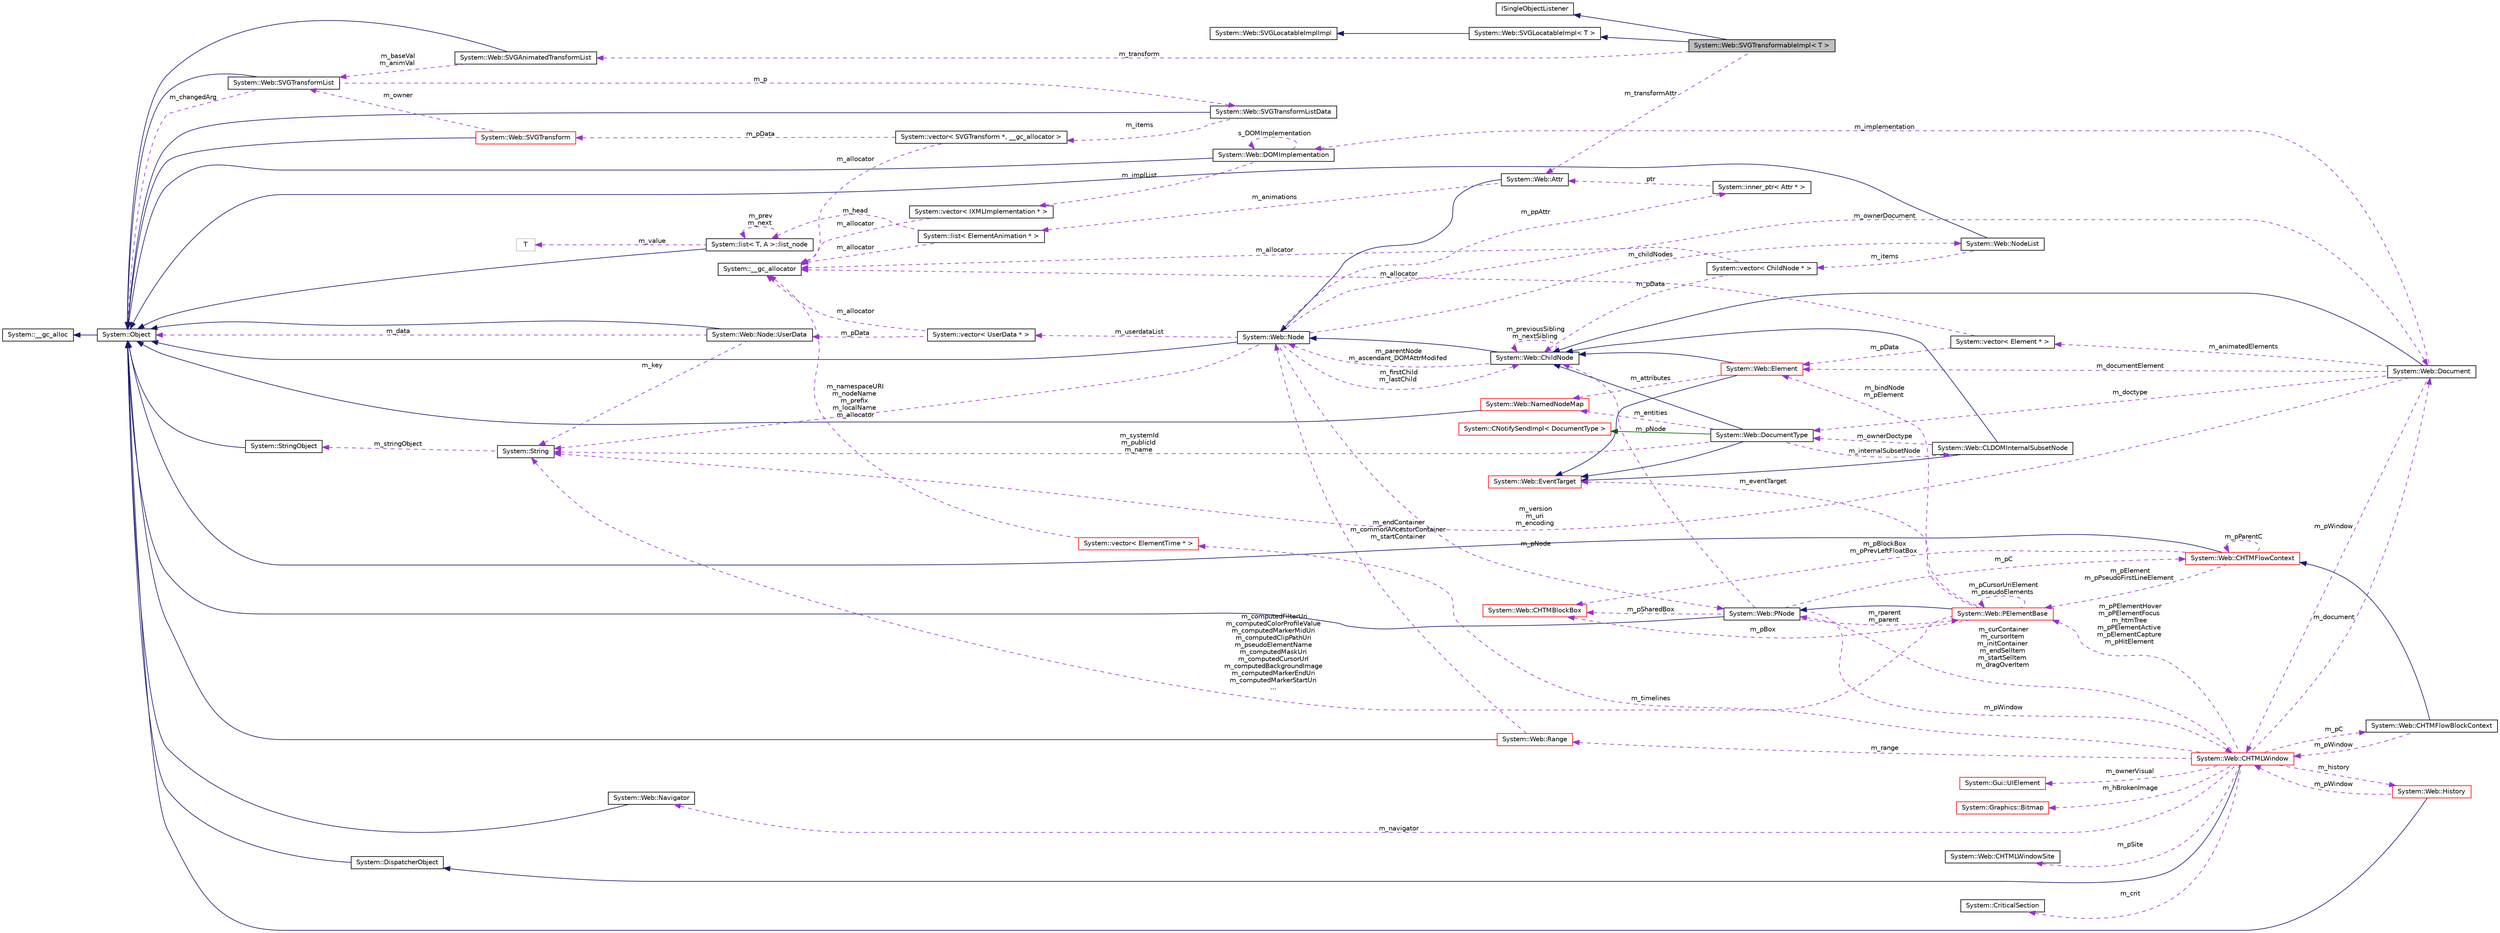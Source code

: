 digraph G
{
  edge [fontname="Helvetica",fontsize="10",labelfontname="Helvetica",labelfontsize="10"];
  node [fontname="Helvetica",fontsize="10",shape=record];
  rankdir="LR";
  Node1 [label="System::Web::SVGTransformableImpl\< T \>",height=0.2,width=0.4,color="black", fillcolor="grey75", style="filled" fontcolor="black"];
  Node2 -> Node1 [dir="back",color="midnightblue",fontsize="10",style="solid",fontname="Helvetica"];
  Node2 [label="System::Web::SVGLocatableImpl\< T \>",height=0.2,width=0.4,color="black", fillcolor="white", style="filled",URL="$class_system_1_1_web_1_1_s_v_g_locatable_impl.html"];
  Node3 -> Node2 [dir="back",color="midnightblue",fontsize="10",style="solid",fontname="Helvetica"];
  Node3 [label="System::Web::SVGLocatableImplImpl",height=0.2,width=0.4,color="black", fillcolor="white", style="filled",URL="$class_system_1_1_web_1_1_s_v_g_locatable_impl_impl.html"];
  Node4 -> Node1 [dir="back",color="midnightblue",fontsize="10",style="solid",fontname="Helvetica"];
  Node4 [label="ISingleObjectListener",height=0.2,width=0.4,color="black", fillcolor="white", style="filled",URL="$class_i_single_object_listener.html"];
  Node5 -> Node1 [dir="back",color="darkorchid3",fontsize="10",style="dashed",label=" m_transform" ,fontname="Helvetica"];
  Node5 [label="System::Web::SVGAnimatedTransformList",height=0.2,width=0.4,color="black", fillcolor="white", style="filled",URL="$class_system_1_1_web_1_1_s_v_g_animated_transform_list.html"];
  Node6 -> Node5 [dir="back",color="midnightblue",fontsize="10",style="solid",fontname="Helvetica"];
  Node6 [label="System::Object",height=0.2,width=0.4,color="black", fillcolor="white", style="filled",URL="$class_system_1_1_object.html"];
  Node7 -> Node6 [dir="back",color="midnightblue",fontsize="10",style="solid",fontname="Helvetica"];
  Node7 [label="System::__gc_alloc",height=0.2,width=0.4,color="black", fillcolor="white", style="filled",URL="$class_system_1_1____gc__alloc.html"];
  Node8 -> Node5 [dir="back",color="darkorchid3",fontsize="10",style="dashed",label=" m_baseVal\nm_animVal" ,fontname="Helvetica"];
  Node8 [label="System::Web::SVGTransformList",height=0.2,width=0.4,color="black", fillcolor="white", style="filled",URL="$class_system_1_1_web_1_1_s_v_g_transform_list.html"];
  Node6 -> Node8 [dir="back",color="midnightblue",fontsize="10",style="solid",fontname="Helvetica"];
  Node9 -> Node8 [dir="back",color="darkorchid3",fontsize="10",style="dashed",label=" m_p" ,fontname="Helvetica"];
  Node9 [label="System::Web::SVGTransformListData",height=0.2,width=0.4,color="black", fillcolor="white", style="filled",URL="$class_system_1_1_web_1_1_s_v_g_transform_list_data.html"];
  Node6 -> Node9 [dir="back",color="midnightblue",fontsize="10",style="solid",fontname="Helvetica"];
  Node10 -> Node9 [dir="back",color="darkorchid3",fontsize="10",style="dashed",label=" m_items" ,fontname="Helvetica"];
  Node10 [label="System::vector\< SVGTransform *, __gc_allocator \>",height=0.2,width=0.4,color="black", fillcolor="white", style="filled",URL="$class_system_1_1vector.html"];
  Node11 -> Node10 [dir="back",color="darkorchid3",fontsize="10",style="dashed",label=" m_allocator" ,fontname="Helvetica"];
  Node11 [label="System::__gc_allocator",height=0.2,width=0.4,color="black", fillcolor="white", style="filled",URL="$class_system_1_1____gc__allocator.html"];
  Node12 -> Node10 [dir="back",color="darkorchid3",fontsize="10",style="dashed",label=" m_pData" ,fontname="Helvetica"];
  Node12 [label="System::Web::SVGTransform",height=0.2,width=0.4,color="red", fillcolor="white", style="filled",URL="$class_system_1_1_web_1_1_s_v_g_transform.html"];
  Node6 -> Node12 [dir="back",color="midnightblue",fontsize="10",style="solid",fontname="Helvetica"];
  Node8 -> Node12 [dir="back",color="darkorchid3",fontsize="10",style="dashed",label=" m_owner" ,fontname="Helvetica"];
  Node6 -> Node8 [dir="back",color="darkorchid3",fontsize="10",style="dashed",label=" m_changedArg" ,fontname="Helvetica"];
  Node13 -> Node1 [dir="back",color="darkorchid3",fontsize="10",style="dashed",label=" m_transformAttr" ,fontname="Helvetica"];
  Node13 [label="System::Web::Attr",height=0.2,width=0.4,color="black", fillcolor="white", style="filled",URL="$class_system_1_1_web_1_1_attr.html"];
  Node14 -> Node13 [dir="back",color="midnightblue",fontsize="10",style="solid",fontname="Helvetica"];
  Node14 [label="System::Web::Node",height=0.2,width=0.4,color="black", fillcolor="white", style="filled",URL="$class_system_1_1_web_1_1_node.html"];
  Node6 -> Node14 [dir="back",color="midnightblue",fontsize="10",style="solid",fontname="Helvetica"];
  Node15 -> Node14 [dir="back",color="darkorchid3",fontsize="10",style="dashed",label=" m_childNodes" ,fontname="Helvetica"];
  Node15 [label="System::Web::NodeList",height=0.2,width=0.4,color="black", fillcolor="white", style="filled",URL="$class_system_1_1_web_1_1_node_list.html"];
  Node6 -> Node15 [dir="back",color="midnightblue",fontsize="10",style="solid",fontname="Helvetica"];
  Node16 -> Node15 [dir="back",color="darkorchid3",fontsize="10",style="dashed",label=" m_items" ,fontname="Helvetica"];
  Node16 [label="System::vector\< ChildNode * \>",height=0.2,width=0.4,color="black", fillcolor="white", style="filled",URL="$class_system_1_1vector.html"];
  Node11 -> Node16 [dir="back",color="darkorchid3",fontsize="10",style="dashed",label=" m_allocator" ,fontname="Helvetica"];
  Node17 -> Node16 [dir="back",color="darkorchid3",fontsize="10",style="dashed",label=" m_pData" ,fontname="Helvetica"];
  Node17 [label="System::Web::ChildNode",height=0.2,width=0.4,color="black", fillcolor="white", style="filled",URL="$class_system_1_1_web_1_1_child_node.html"];
  Node14 -> Node17 [dir="back",color="midnightblue",fontsize="10",style="solid",fontname="Helvetica"];
  Node14 -> Node17 [dir="back",color="darkorchid3",fontsize="10",style="dashed",label=" m_parentNode\nm_ascendant_DOMAttrModifed" ,fontname="Helvetica"];
  Node17 -> Node17 [dir="back",color="darkorchid3",fontsize="10",style="dashed",label=" m_previousSibling\nm_nextSibling" ,fontname="Helvetica"];
  Node18 -> Node14 [dir="back",color="darkorchid3",fontsize="10",style="dashed",label=" m_ownerDocument" ,fontname="Helvetica"];
  Node18 [label="System::Web::Document",height=0.2,width=0.4,color="black", fillcolor="white", style="filled",URL="$class_system_1_1_web_1_1_document.html"];
  Node17 -> Node18 [dir="back",color="midnightblue",fontsize="10",style="solid",fontname="Helvetica"];
  Node19 -> Node18 [dir="back",color="darkorchid3",fontsize="10",style="dashed",label=" m_implementation" ,fontname="Helvetica"];
  Node19 [label="System::Web::DOMImplementation",height=0.2,width=0.4,color="black", fillcolor="white", style="filled",URL="$class_system_1_1_web_1_1_d_o_m_implementation.html"];
  Node6 -> Node19 [dir="back",color="midnightblue",fontsize="10",style="solid",fontname="Helvetica"];
  Node19 -> Node19 [dir="back",color="darkorchid3",fontsize="10",style="dashed",label=" s_DOMImplementation" ,fontname="Helvetica"];
  Node20 -> Node19 [dir="back",color="darkorchid3",fontsize="10",style="dashed",label=" m_implList" ,fontname="Helvetica"];
  Node20 [label="System::vector\< IXMLImplementation * \>",height=0.2,width=0.4,color="black", fillcolor="white", style="filled",URL="$class_system_1_1vector.html"];
  Node11 -> Node20 [dir="back",color="darkorchid3",fontsize="10",style="dashed",label=" m_allocator" ,fontname="Helvetica"];
  Node21 -> Node18 [dir="back",color="darkorchid3",fontsize="10",style="dashed",label=" m_doctype" ,fontname="Helvetica"];
  Node21 [label="System::Web::DocumentType",height=0.2,width=0.4,color="black", fillcolor="white", style="filled",URL="$class_system_1_1_web_1_1_document_type.html"];
  Node17 -> Node21 [dir="back",color="midnightblue",fontsize="10",style="solid",fontname="Helvetica"];
  Node22 -> Node21 [dir="back",color="midnightblue",fontsize="10",style="solid",fontname="Helvetica"];
  Node22 [label="System::Web::EventTarget",height=0.2,width=0.4,color="red", fillcolor="white", style="filled",URL="$class_system_1_1_web_1_1_event_target.html"];
  Node23 -> Node21 [dir="back",color="darkgreen",fontsize="10",style="solid",fontname="Helvetica"];
  Node23 [label="System::CNotifySendImpl\< DocumentType \>",height=0.2,width=0.4,color="red", fillcolor="white", style="filled",URL="$class_system_1_1_c_notify_send_impl.html"];
  Node24 -> Node21 [dir="back",color="darkorchid3",fontsize="10",style="dashed",label=" m_internalSubsetNode" ,fontname="Helvetica"];
  Node24 [label="System::Web::CLDOMInternalSubsetNode",height=0.2,width=0.4,color="black", fillcolor="white", style="filled",URL="$class_system_1_1_web_1_1_c_l_d_o_m_internal_subset_node.html"];
  Node17 -> Node24 [dir="back",color="midnightblue",fontsize="10",style="solid",fontname="Helvetica"];
  Node22 -> Node24 [dir="back",color="midnightblue",fontsize="10",style="solid",fontname="Helvetica"];
  Node21 -> Node24 [dir="back",color="darkorchid3",fontsize="10",style="dashed",label=" m_ownerDoctype" ,fontname="Helvetica"];
  Node25 -> Node21 [dir="back",color="darkorchid3",fontsize="10",style="dashed",label=" m_entities" ,fontname="Helvetica"];
  Node25 [label="System::Web::NamedNodeMap",height=0.2,width=0.4,color="red", fillcolor="white", style="filled",URL="$class_system_1_1_web_1_1_named_node_map.html"];
  Node6 -> Node25 [dir="back",color="midnightblue",fontsize="10",style="solid",fontname="Helvetica"];
  Node26 -> Node21 [dir="back",color="darkorchid3",fontsize="10",style="dashed",label=" m_systemId\nm_publicId\nm_name" ,fontname="Helvetica"];
  Node26 [label="System::String",height=0.2,width=0.4,color="black", fillcolor="white", style="filled",URL="$class_system_1_1_string.html"];
  Node27 -> Node26 [dir="back",color="darkorchid3",fontsize="10",style="dashed",label=" m_stringObject" ,fontname="Helvetica"];
  Node27 [label="System::StringObject",height=0.2,width=0.4,color="black", fillcolor="white", style="filled",URL="$class_system_1_1_string_object.html"];
  Node6 -> Node27 [dir="back",color="midnightblue",fontsize="10",style="solid",fontname="Helvetica"];
  Node28 -> Node18 [dir="back",color="darkorchid3",fontsize="10",style="dashed",label=" m_animatedElements" ,fontname="Helvetica"];
  Node28 [label="System::vector\< Element * \>",height=0.2,width=0.4,color="black", fillcolor="white", style="filled",URL="$class_system_1_1vector.html"];
  Node11 -> Node28 [dir="back",color="darkorchid3",fontsize="10",style="dashed",label=" m_allocator" ,fontname="Helvetica"];
  Node29 -> Node28 [dir="back",color="darkorchid3",fontsize="10",style="dashed",label=" m_pData" ,fontname="Helvetica"];
  Node29 [label="System::Web::Element",height=0.2,width=0.4,color="red", fillcolor="white", style="filled",URL="$class_system_1_1_web_1_1_element.html"];
  Node17 -> Node29 [dir="back",color="midnightblue",fontsize="10",style="solid",fontname="Helvetica"];
  Node22 -> Node29 [dir="back",color="midnightblue",fontsize="10",style="solid",fontname="Helvetica"];
  Node25 -> Node29 [dir="back",color="darkorchid3",fontsize="10",style="dashed",label=" m_attributes" ,fontname="Helvetica"];
  Node30 -> Node18 [dir="back",color="darkorchid3",fontsize="10",style="dashed",label=" m_pWindow" ,fontname="Helvetica"];
  Node30 [label="System::Web::CHTMLWindow",height=0.2,width=0.4,color="red", fillcolor="white", style="filled",URL="$class_system_1_1_web_1_1_c_h_t_m_l_window.html"];
  Node31 -> Node30 [dir="back",color="midnightblue",fontsize="10",style="solid",fontname="Helvetica"];
  Node31 [label="System::DispatcherObject",height=0.2,width=0.4,color="black", fillcolor="white", style="filled",URL="$class_system_1_1_dispatcher_object.html"];
  Node6 -> Node31 [dir="back",color="midnightblue",fontsize="10",style="solid",fontname="Helvetica"];
  Node32 -> Node30 [dir="back",color="darkorchid3",fontsize="10",style="dashed",label=" m_pSite" ,fontname="Helvetica"];
  Node32 [label="System::Web::CHTMLWindowSite",height=0.2,width=0.4,color="black", fillcolor="white", style="filled",URL="$class_system_1_1_web_1_1_c_h_t_m_l_window_site.html"];
  Node18 -> Node30 [dir="back",color="darkorchid3",fontsize="10",style="dashed",label=" m_document" ,fontname="Helvetica"];
  Node33 -> Node30 [dir="back",color="darkorchid3",fontsize="10",style="dashed",label=" m_crit" ,fontname="Helvetica"];
  Node33 [label="System::CriticalSection",height=0.2,width=0.4,color="black", fillcolor="white", style="filled",URL="$class_system_1_1_critical_section.html"];
  Node34 -> Node30 [dir="back",color="darkorchid3",fontsize="10",style="dashed",label=" m_navigator" ,fontname="Helvetica"];
  Node34 [label="System::Web::Navigator",height=0.2,width=0.4,color="black", fillcolor="white", style="filled",URL="$class_system_1_1_web_1_1_navigator.html"];
  Node6 -> Node34 [dir="back",color="midnightblue",fontsize="10",style="solid",fontname="Helvetica"];
  Node35 -> Node30 [dir="back",color="darkorchid3",fontsize="10",style="dashed",label=" m_history" ,fontname="Helvetica"];
  Node35 [label="System::Web::History",height=0.2,width=0.4,color="red", fillcolor="white", style="filled",URL="$class_system_1_1_web_1_1_history.html"];
  Node6 -> Node35 [dir="back",color="midnightblue",fontsize="10",style="solid",fontname="Helvetica"];
  Node30 -> Node35 [dir="back",color="darkorchid3",fontsize="10",style="dashed",label=" m_pWindow" ,fontname="Helvetica"];
  Node36 -> Node30 [dir="back",color="darkorchid3",fontsize="10",style="dashed",label=" m_ownerVisual" ,fontname="Helvetica"];
  Node36 [label="System::Gui::UIElement",height=0.2,width=0.4,color="red", fillcolor="white", style="filled",URL="$class_system_1_1_gui_1_1_u_i_element.html"];
  Node37 -> Node30 [dir="back",color="darkorchid3",fontsize="10",style="dashed",label=" m_timelines" ,fontname="Helvetica"];
  Node37 [label="System::vector\< ElementTime * \>",height=0.2,width=0.4,color="red", fillcolor="white", style="filled",URL="$class_system_1_1vector.html"];
  Node11 -> Node37 [dir="back",color="darkorchid3",fontsize="10",style="dashed",label=" m_allocator" ,fontname="Helvetica"];
  Node38 -> Node30 [dir="back",color="darkorchid3",fontsize="10",style="dashed",label=" m_pC" ,fontname="Helvetica"];
  Node38 [label="System::Web::CHTMFlowBlockContext",height=0.2,width=0.4,color="black", fillcolor="white", style="filled",URL="$class_system_1_1_web_1_1_c_h_t_m_flow_block_context.html"];
  Node39 -> Node38 [dir="back",color="midnightblue",fontsize="10",style="solid",fontname="Helvetica"];
  Node39 [label="System::Web::CHTMFlowContext",height=0.2,width=0.4,color="red", fillcolor="white", style="filled",URL="$class_system_1_1_web_1_1_c_h_t_m_flow_context.html"];
  Node6 -> Node39 [dir="back",color="midnightblue",fontsize="10",style="solid",fontname="Helvetica"];
  Node40 -> Node39 [dir="back",color="darkorchid3",fontsize="10",style="dashed",label=" m_pElement\nm_pPseudoFirstLineElement" ,fontname="Helvetica"];
  Node40 [label="System::Web::PElementBase",height=0.2,width=0.4,color="red", fillcolor="white", style="filled",URL="$class_system_1_1_web_1_1_p_element_base.html"];
  Node41 -> Node40 [dir="back",color="midnightblue",fontsize="10",style="solid",fontname="Helvetica"];
  Node41 [label="System::Web::PNode",height=0.2,width=0.4,color="black", fillcolor="white", style="filled",URL="$class_system_1_1_web_1_1_p_node.html"];
  Node6 -> Node41 [dir="back",color="midnightblue",fontsize="10",style="solid",fontname="Helvetica"];
  Node30 -> Node41 [dir="back",color="darkorchid3",fontsize="10",style="dashed",label=" m_pWindow" ,fontname="Helvetica"];
  Node40 -> Node41 [dir="back",color="darkorchid3",fontsize="10",style="dashed",label=" m_rparent\nm_parent" ,fontname="Helvetica"];
  Node17 -> Node41 [dir="back",color="darkorchid3",fontsize="10",style="dashed",label=" m_pNode" ,fontname="Helvetica"];
  Node39 -> Node41 [dir="back",color="darkorchid3",fontsize="10",style="dashed",label=" m_pC" ,fontname="Helvetica"];
  Node42 -> Node41 [dir="back",color="darkorchid3",fontsize="10",style="dashed",label=" m_pSharedBox" ,fontname="Helvetica"];
  Node42 [label="System::Web::CHTMBlockBox",height=0.2,width=0.4,color="red", fillcolor="white", style="filled",URL="$class_system_1_1_web_1_1_c_h_t_m_block_box.html"];
  Node22 -> Node40 [dir="back",color="darkorchid3",fontsize="10",style="dashed",label=" m_eventTarget" ,fontname="Helvetica"];
  Node26 -> Node40 [dir="back",color="darkorchid3",fontsize="10",style="dashed",label=" m_computedFilterUri\nm_computedColorProfileValue\nm_computedMarkerMidUri\nm_computedClipPathUri\nm_pseudoElementName\nm_computedMaskUri\nm_computedCursorUrl\nm_computedBackgroundImage\nm_computedMarkerEndUri\nm_computedMarkerStartUri\n..." ,fontname="Helvetica"];
  Node29 -> Node40 [dir="back",color="darkorchid3",fontsize="10",style="dashed",label=" m_bindNode\nm_pElement" ,fontname="Helvetica"];
  Node40 -> Node40 [dir="back",color="darkorchid3",fontsize="10",style="dashed",label=" m_pCursorUriElement\nm_pseudoElements" ,fontname="Helvetica"];
  Node42 -> Node40 [dir="back",color="darkorchid3",fontsize="10",style="dashed",label=" m_pBox" ,fontname="Helvetica"];
  Node39 -> Node39 [dir="back",color="darkorchid3",fontsize="10",style="dashed",label=" m_pParentC" ,fontname="Helvetica"];
  Node42 -> Node39 [dir="back",color="darkorchid3",fontsize="10",style="dashed",label=" m_pBlockBox\nm_pPrevLeftFloatBox" ,fontname="Helvetica"];
  Node30 -> Node38 [dir="back",color="darkorchid3",fontsize="10",style="dashed",label=" m_pWindow" ,fontname="Helvetica"];
  Node43 -> Node30 [dir="back",color="darkorchid3",fontsize="10",style="dashed",label=" m_range" ,fontname="Helvetica"];
  Node43 [label="System::Web::Range",height=0.2,width=0.4,color="red", fillcolor="white", style="filled",URL="$class_system_1_1_web_1_1_range.html"];
  Node6 -> Node43 [dir="back",color="midnightblue",fontsize="10",style="solid",fontname="Helvetica"];
  Node14 -> Node43 [dir="back",color="darkorchid3",fontsize="10",style="dashed",label=" m_endContainer\nm_commonAncestorContainer\nm_startContainer" ,fontname="Helvetica"];
  Node41 -> Node30 [dir="back",color="darkorchid3",fontsize="10",style="dashed",label=" m_curContainer\nm_cursorItem\nm_initContainer\nm_endSelItem\nm_startSelItem\nm_dragOverItem" ,fontname="Helvetica"];
  Node44 -> Node30 [dir="back",color="darkorchid3",fontsize="10",style="dashed",label=" m_hBrokenImage" ,fontname="Helvetica"];
  Node44 [label="System::Graphics::Bitmap",height=0.2,width=0.4,color="red", fillcolor="white", style="filled",URL="$class_system_1_1_graphics_1_1_bitmap.html"];
  Node40 -> Node30 [dir="back",color="darkorchid3",fontsize="10",style="dashed",label=" m_pPElementHover\nm_pPElementFocus\nm_htmTree\nm_pPElementActive\nm_pElementCapture\nm_pHitElement" ,fontname="Helvetica"];
  Node26 -> Node18 [dir="back",color="darkorchid3",fontsize="10",style="dashed",label=" m_version\nm_uri\nm_encoding" ,fontname="Helvetica"];
  Node29 -> Node18 [dir="back",color="darkorchid3",fontsize="10",style="dashed",label=" m_documentElement" ,fontname="Helvetica"];
  Node26 -> Node14 [dir="back",color="darkorchid3",fontsize="10",style="dashed",label=" m_namespaceURI\nm_nodeName\nm_prefix\nm_localName" ,fontname="Helvetica"];
  Node41 -> Node14 [dir="back",color="darkorchid3",fontsize="10",style="dashed",label=" m_pNode" ,fontname="Helvetica"];
  Node17 -> Node14 [dir="back",color="darkorchid3",fontsize="10",style="dashed",label=" m_firstChild\nm_lastChild" ,fontname="Helvetica"];
  Node45 -> Node14 [dir="back",color="darkorchid3",fontsize="10",style="dashed",label=" m_userdataList" ,fontname="Helvetica"];
  Node45 [label="System::vector\< UserData * \>",height=0.2,width=0.4,color="black", fillcolor="white", style="filled",URL="$class_system_1_1vector.html"];
  Node46 -> Node45 [dir="back",color="darkorchid3",fontsize="10",style="dashed",label=" m_pData" ,fontname="Helvetica"];
  Node46 [label="System::Web::Node::UserData",height=0.2,width=0.4,color="black", fillcolor="white", style="filled",URL="$class_system_1_1_web_1_1_node_1_1_user_data.html"];
  Node6 -> Node46 [dir="back",color="midnightblue",fontsize="10",style="solid",fontname="Helvetica"];
  Node26 -> Node46 [dir="back",color="darkorchid3",fontsize="10",style="dashed",label=" m_key" ,fontname="Helvetica"];
  Node6 -> Node46 [dir="back",color="darkorchid3",fontsize="10",style="dashed",label=" m_data" ,fontname="Helvetica"];
  Node11 -> Node45 [dir="back",color="darkorchid3",fontsize="10",style="dashed",label=" m_allocator" ,fontname="Helvetica"];
  Node47 -> Node14 [dir="back",color="darkorchid3",fontsize="10",style="dashed",label=" m_ppAttr" ,fontname="Helvetica"];
  Node47 [label="System::inner_ptr\< Attr * \>",height=0.2,width=0.4,color="black", fillcolor="white", style="filled",URL="$class_system_1_1inner__ptr.html"];
  Node13 -> Node47 [dir="back",color="darkorchid3",fontsize="10",style="dashed",label=" ptr" ,fontname="Helvetica"];
  Node48 -> Node13 [dir="back",color="darkorchid3",fontsize="10",style="dashed",label=" m_animations" ,fontname="Helvetica"];
  Node48 [label="System::list\< ElementAnimation * \>",height=0.2,width=0.4,color="black", fillcolor="white", style="filled",URL="$class_system_1_1list.html"];
  Node11 -> Node48 [dir="back",color="darkorchid3",fontsize="10",style="dashed",label=" m_allocator" ,fontname="Helvetica"];
  Node49 -> Node48 [dir="back",color="darkorchid3",fontsize="10",style="dashed",label=" m_head" ,fontname="Helvetica"];
  Node49 [label="System::list\< T, A \>::list_node",height=0.2,width=0.4,color="black", fillcolor="white", style="filled",URL="$class_system_1_1list_1_1list__node.html"];
  Node6 -> Node49 [dir="back",color="midnightblue",fontsize="10",style="solid",fontname="Helvetica"];
  Node49 -> Node49 [dir="back",color="darkorchid3",fontsize="10",style="dashed",label=" m_prev\nm_next" ,fontname="Helvetica"];
  Node50 -> Node49 [dir="back",color="darkorchid3",fontsize="10",style="dashed",label=" m_value" ,fontname="Helvetica"];
  Node50 [label="T",height=0.2,width=0.4,color="grey75", fillcolor="white", style="filled"];
}
